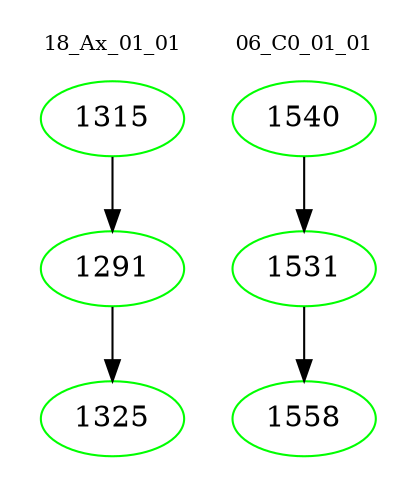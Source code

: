 digraph{
subgraph cluster_0 {
color = white
label = "18_Ax_01_01";
fontsize=10;
T0_1315 [label="1315", color="green"]
T0_1315 -> T0_1291 [color="black"]
T0_1291 [label="1291", color="green"]
T0_1291 -> T0_1325 [color="black"]
T0_1325 [label="1325", color="green"]
}
subgraph cluster_1 {
color = white
label = "06_C0_01_01";
fontsize=10;
T1_1540 [label="1540", color="green"]
T1_1540 -> T1_1531 [color="black"]
T1_1531 [label="1531", color="green"]
T1_1531 -> T1_1558 [color="black"]
T1_1558 [label="1558", color="green"]
}
}
